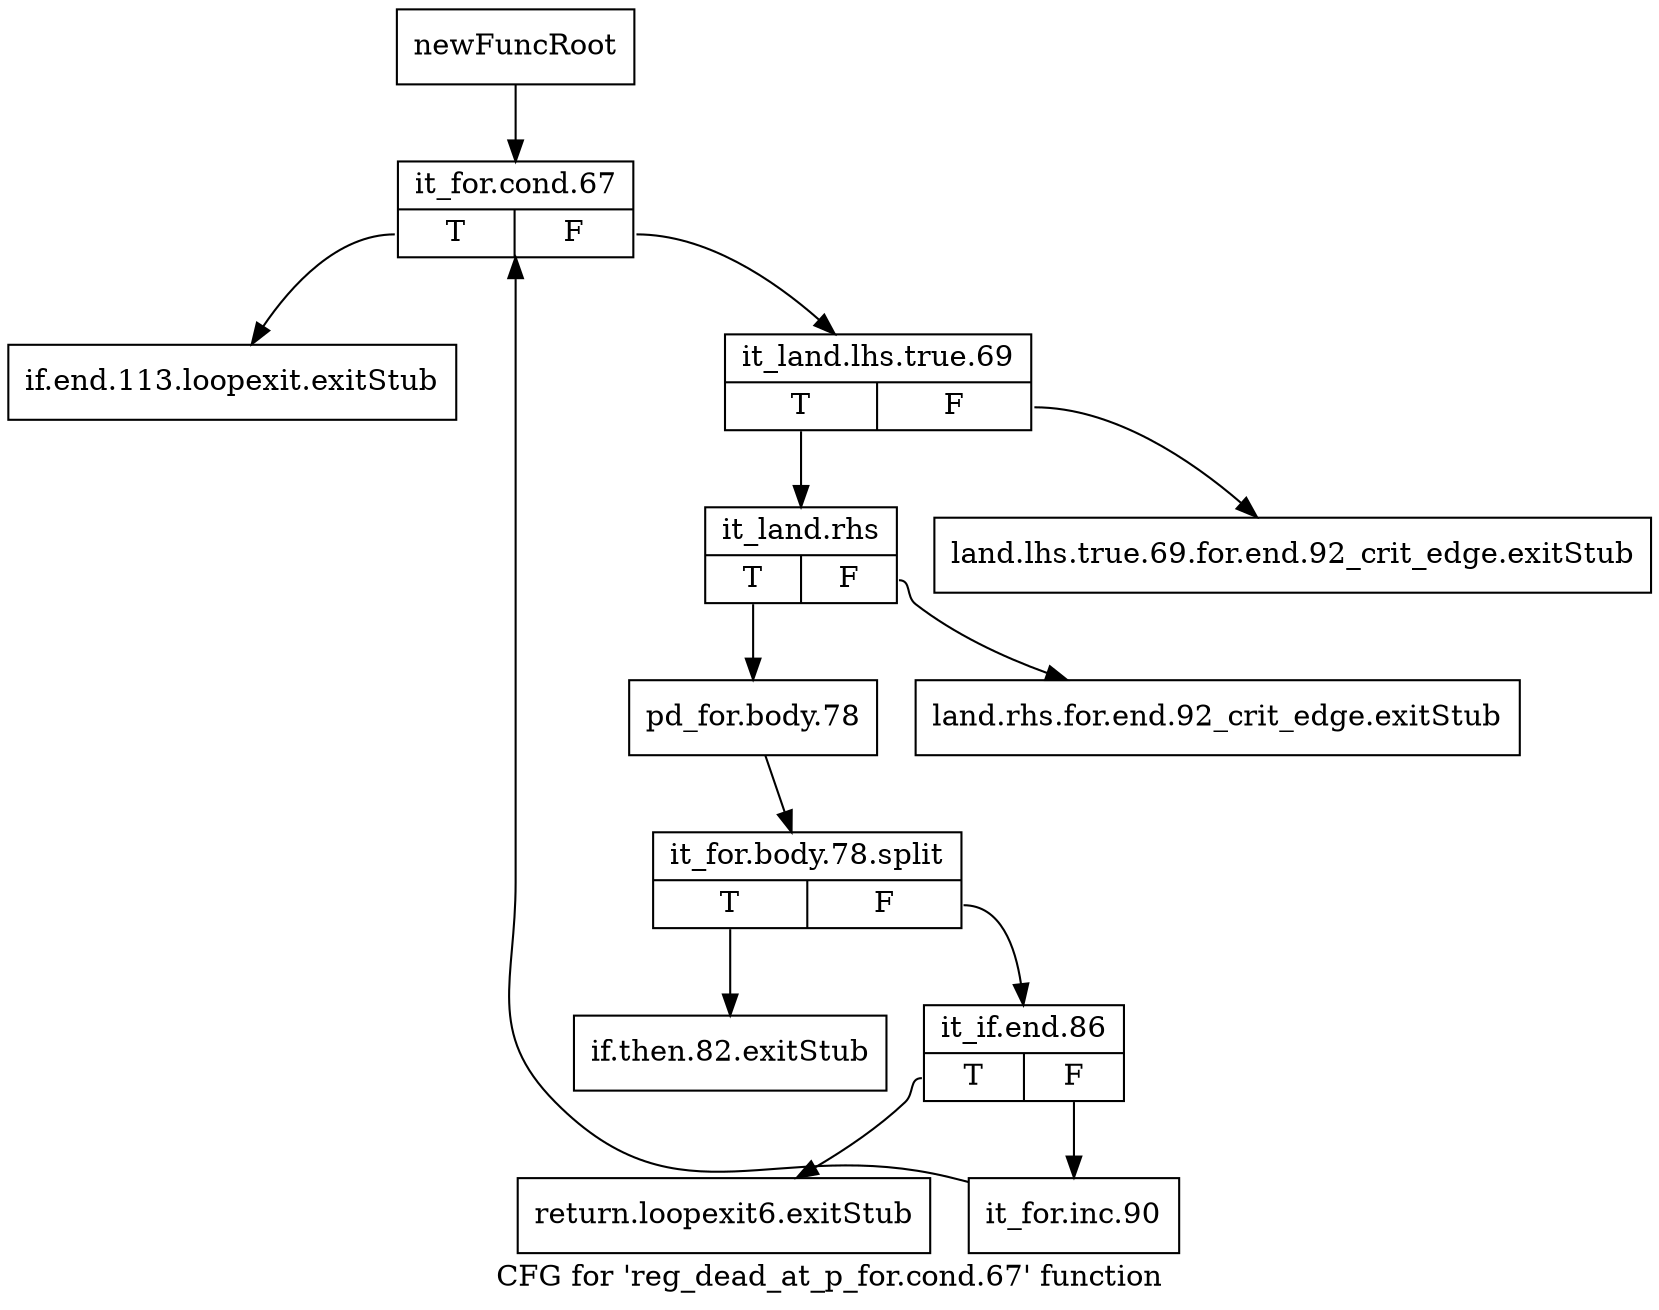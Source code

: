 digraph "CFG for 'reg_dead_at_p_for.cond.67' function" {
	label="CFG for 'reg_dead_at_p_for.cond.67' function";

	Node0xa64f120 [shape=record,label="{newFuncRoot}"];
	Node0xa64f120 -> Node0xa706040;
	Node0xa705eb0 [shape=record,label="{if.end.113.loopexit.exitStub}"];
	Node0xa705f00 [shape=record,label="{land.lhs.true.69.for.end.92_crit_edge.exitStub}"];
	Node0xa705f50 [shape=record,label="{land.rhs.for.end.92_crit_edge.exitStub}"];
	Node0xa705fa0 [shape=record,label="{if.then.82.exitStub}"];
	Node0xa705ff0 [shape=record,label="{return.loopexit6.exitStub}"];
	Node0xa706040 [shape=record,label="{it_for.cond.67|{<s0>T|<s1>F}}"];
	Node0xa706040:s0 -> Node0xa705eb0;
	Node0xa706040:s1 -> Node0xa706090;
	Node0xa706090 [shape=record,label="{it_land.lhs.true.69|{<s0>T|<s1>F}}"];
	Node0xa706090:s0 -> Node0xa7060e0;
	Node0xa706090:s1 -> Node0xa705f00;
	Node0xa7060e0 [shape=record,label="{it_land.rhs|{<s0>T|<s1>F}}"];
	Node0xa7060e0:s0 -> Node0xa706130;
	Node0xa7060e0:s1 -> Node0xa705f50;
	Node0xa706130 [shape=record,label="{pd_for.body.78}"];
	Node0xa706130 -> Node0xf3dfdb0;
	Node0xf3dfdb0 [shape=record,label="{it_for.body.78.split|{<s0>T|<s1>F}}"];
	Node0xf3dfdb0:s0 -> Node0xa705fa0;
	Node0xf3dfdb0:s1 -> Node0xa706180;
	Node0xa706180 [shape=record,label="{it_if.end.86|{<s0>T|<s1>F}}"];
	Node0xa706180:s0 -> Node0xa705ff0;
	Node0xa706180:s1 -> Node0xa7061d0;
	Node0xa7061d0 [shape=record,label="{it_for.inc.90}"];
	Node0xa7061d0 -> Node0xa706040;
}
